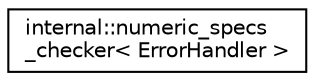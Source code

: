 digraph "Иерархия классов. Графический вид."
{
  edge [fontname="Helvetica",fontsize="10",labelfontname="Helvetica",labelfontsize="10"];
  node [fontname="Helvetica",fontsize="10",shape=record];
  rankdir="LR";
  Node0 [label="internal::numeric_specs\l_checker\< ErrorHandler \>",height=0.2,width=0.4,color="black", fillcolor="white", style="filled",URL="$classinternal_1_1numeric__specs__checker.html"];
}
